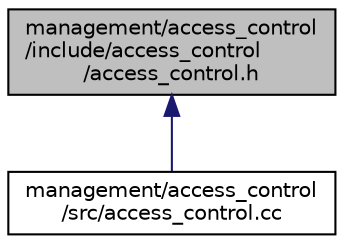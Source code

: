 digraph "management/access_control/include/access_control/access_control.h"
{
 // LATEX_PDF_SIZE
  edge [fontname="Helvetica",fontsize="10",labelfontname="Helvetica",labelfontsize="10"];
  node [fontname="Helvetica",fontsize="10",shape=record];
  Node1 [label="management/access_control\l/include/access_control\l/access_control.h",height=0.2,width=0.4,color="black", fillcolor="grey75", style="filled", fontcolor="black",tooltip=" "];
  Node1 -> Node2 [dir="back",color="midnightblue",fontsize="10",style="solid",fontname="Helvetica"];
  Node2 [label="management/access_control\l/src/access_control.cc",height=0.2,width=0.4,color="black", fillcolor="white", style="filled",URL="$access__control_8cc.html",tooltip=" "];
}
